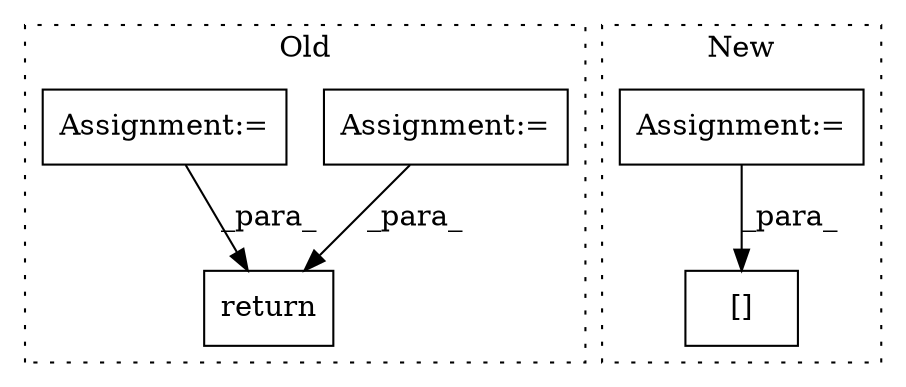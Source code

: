 digraph G {
subgraph cluster0 {
1 [label="return" a="41" s="1152" l="12" shape="box"];
3 [label="Assignment:=" a="7" s="610" l="4" shape="box"];
5 [label="Assignment:=" a="7" s="591" l="5" shape="box"];
label = "Old";
style="dotted";
}
subgraph cluster1 {
2 [label="[]" a="2" s="1687,1704" l="16,1" shape="box"];
4 [label="Assignment:=" a="7" s="1262,1343" l="53,2" shape="box"];
label = "New";
style="dotted";
}
3 -> 1 [label="_para_"];
4 -> 2 [label="_para_"];
5 -> 1 [label="_para_"];
}